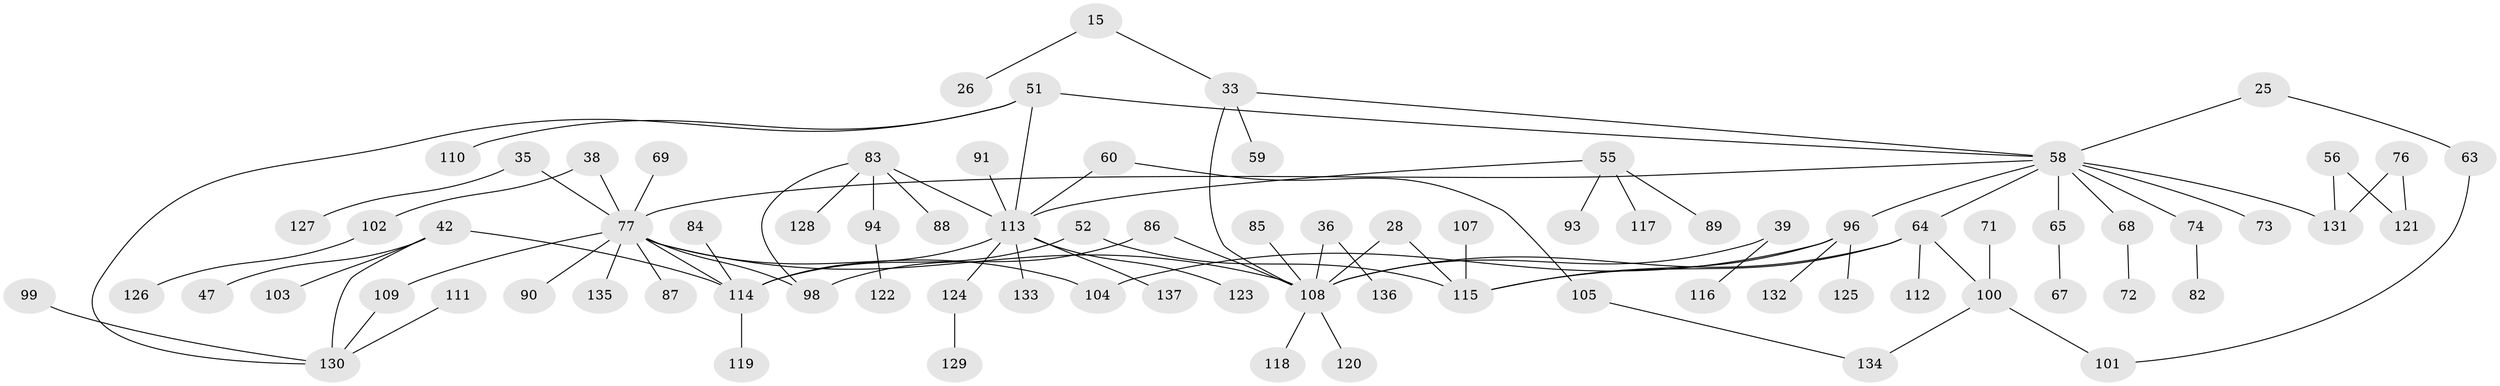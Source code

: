 // original degree distribution, {5: 0.029197080291970802, 6: 0.014598540145985401, 8: 0.0072992700729927005, 3: 0.16058394160583941, 4: 0.0948905109489051, 1: 0.35036496350364965, 7: 0.014598540145985401, 2: 0.3284671532846715}
// Generated by graph-tools (version 1.1) at 2025/45/03/04/25 21:45:54]
// undirected, 82 vertices, 95 edges
graph export_dot {
graph [start="1"]
  node [color=gray90,style=filled];
  15;
  25 [super="+10"];
  26;
  28;
  33 [super="+3+11"];
  35;
  36;
  38;
  39;
  42 [super="+30+37"];
  47;
  51 [super="+21+45"];
  52;
  55;
  56;
  58 [super="+14+16"];
  59;
  60;
  63;
  64 [super="+43"];
  65;
  67;
  68;
  69;
  71;
  72;
  73;
  74;
  76;
  77 [super="+7+20+66"];
  82;
  83 [super="+80"];
  84;
  85;
  86;
  87;
  88;
  89;
  90;
  91;
  93;
  94;
  96 [super="+8"];
  98 [super="+75"];
  99;
  100 [super="+48+62"];
  101;
  102;
  103;
  104;
  105;
  107;
  108 [super="+79"];
  109;
  110;
  111;
  112;
  113 [super="+95+97"];
  114 [super="+44+106"];
  115 [super="+19+46+40"];
  116;
  117;
  118;
  119;
  120;
  121;
  122;
  123;
  124;
  125;
  126;
  127;
  128;
  129;
  130 [super="+92"];
  131 [super="+53"];
  132;
  133;
  134;
  135;
  136;
  137;
  15 -- 26;
  15 -- 33;
  25 -- 58;
  25 -- 63;
  28 -- 115;
  28 -- 108;
  33 -- 59;
  33 -- 58;
  33 -- 108;
  35 -- 127;
  35 -- 77;
  36 -- 136;
  36 -- 108;
  38 -- 102;
  38 -- 77;
  39 -- 116;
  39 -- 108;
  42 -- 47;
  42 -- 103;
  42 -- 114 [weight=2];
  42 -- 130;
  51 -- 110;
  51 -- 58;
  51 -- 113;
  51 -- 130;
  52 -- 114;
  52 -- 115;
  55 -- 89;
  55 -- 93;
  55 -- 117;
  55 -- 113;
  56 -- 121;
  56 -- 131;
  58 -- 68;
  58 -- 74;
  58 -- 65;
  58 -- 131 [weight=2];
  58 -- 96;
  58 -- 73;
  58 -- 77 [weight=2];
  58 -- 64;
  60 -- 105;
  60 -- 113;
  63 -- 101;
  64 -- 112;
  64 -- 115;
  64 -- 100;
  64 -- 108;
  65 -- 67;
  68 -- 72;
  69 -- 77;
  71 -- 100;
  74 -- 82;
  76 -- 121;
  76 -- 131;
  77 -- 104;
  77 -- 135;
  77 -- 109;
  77 -- 90;
  77 -- 87;
  77 -- 114 [weight=2];
  77 -- 98;
  77 -- 108;
  83 -- 94;
  83 -- 128;
  83 -- 88;
  83 -- 98;
  83 -- 113;
  84 -- 114;
  85 -- 108;
  86 -- 98;
  86 -- 108;
  91 -- 113;
  94 -- 122;
  96 -- 104;
  96 -- 132;
  96 -- 125;
  96 -- 115;
  99 -- 130;
  100 -- 101;
  100 -- 134;
  102 -- 126;
  105 -- 134;
  107 -- 115;
  108 -- 118;
  108 -- 120;
  109 -- 130;
  111 -- 130;
  113 -- 137;
  113 -- 114 [weight=2];
  113 -- 133;
  113 -- 123;
  113 -- 124;
  114 -- 119;
  124 -- 129;
}
